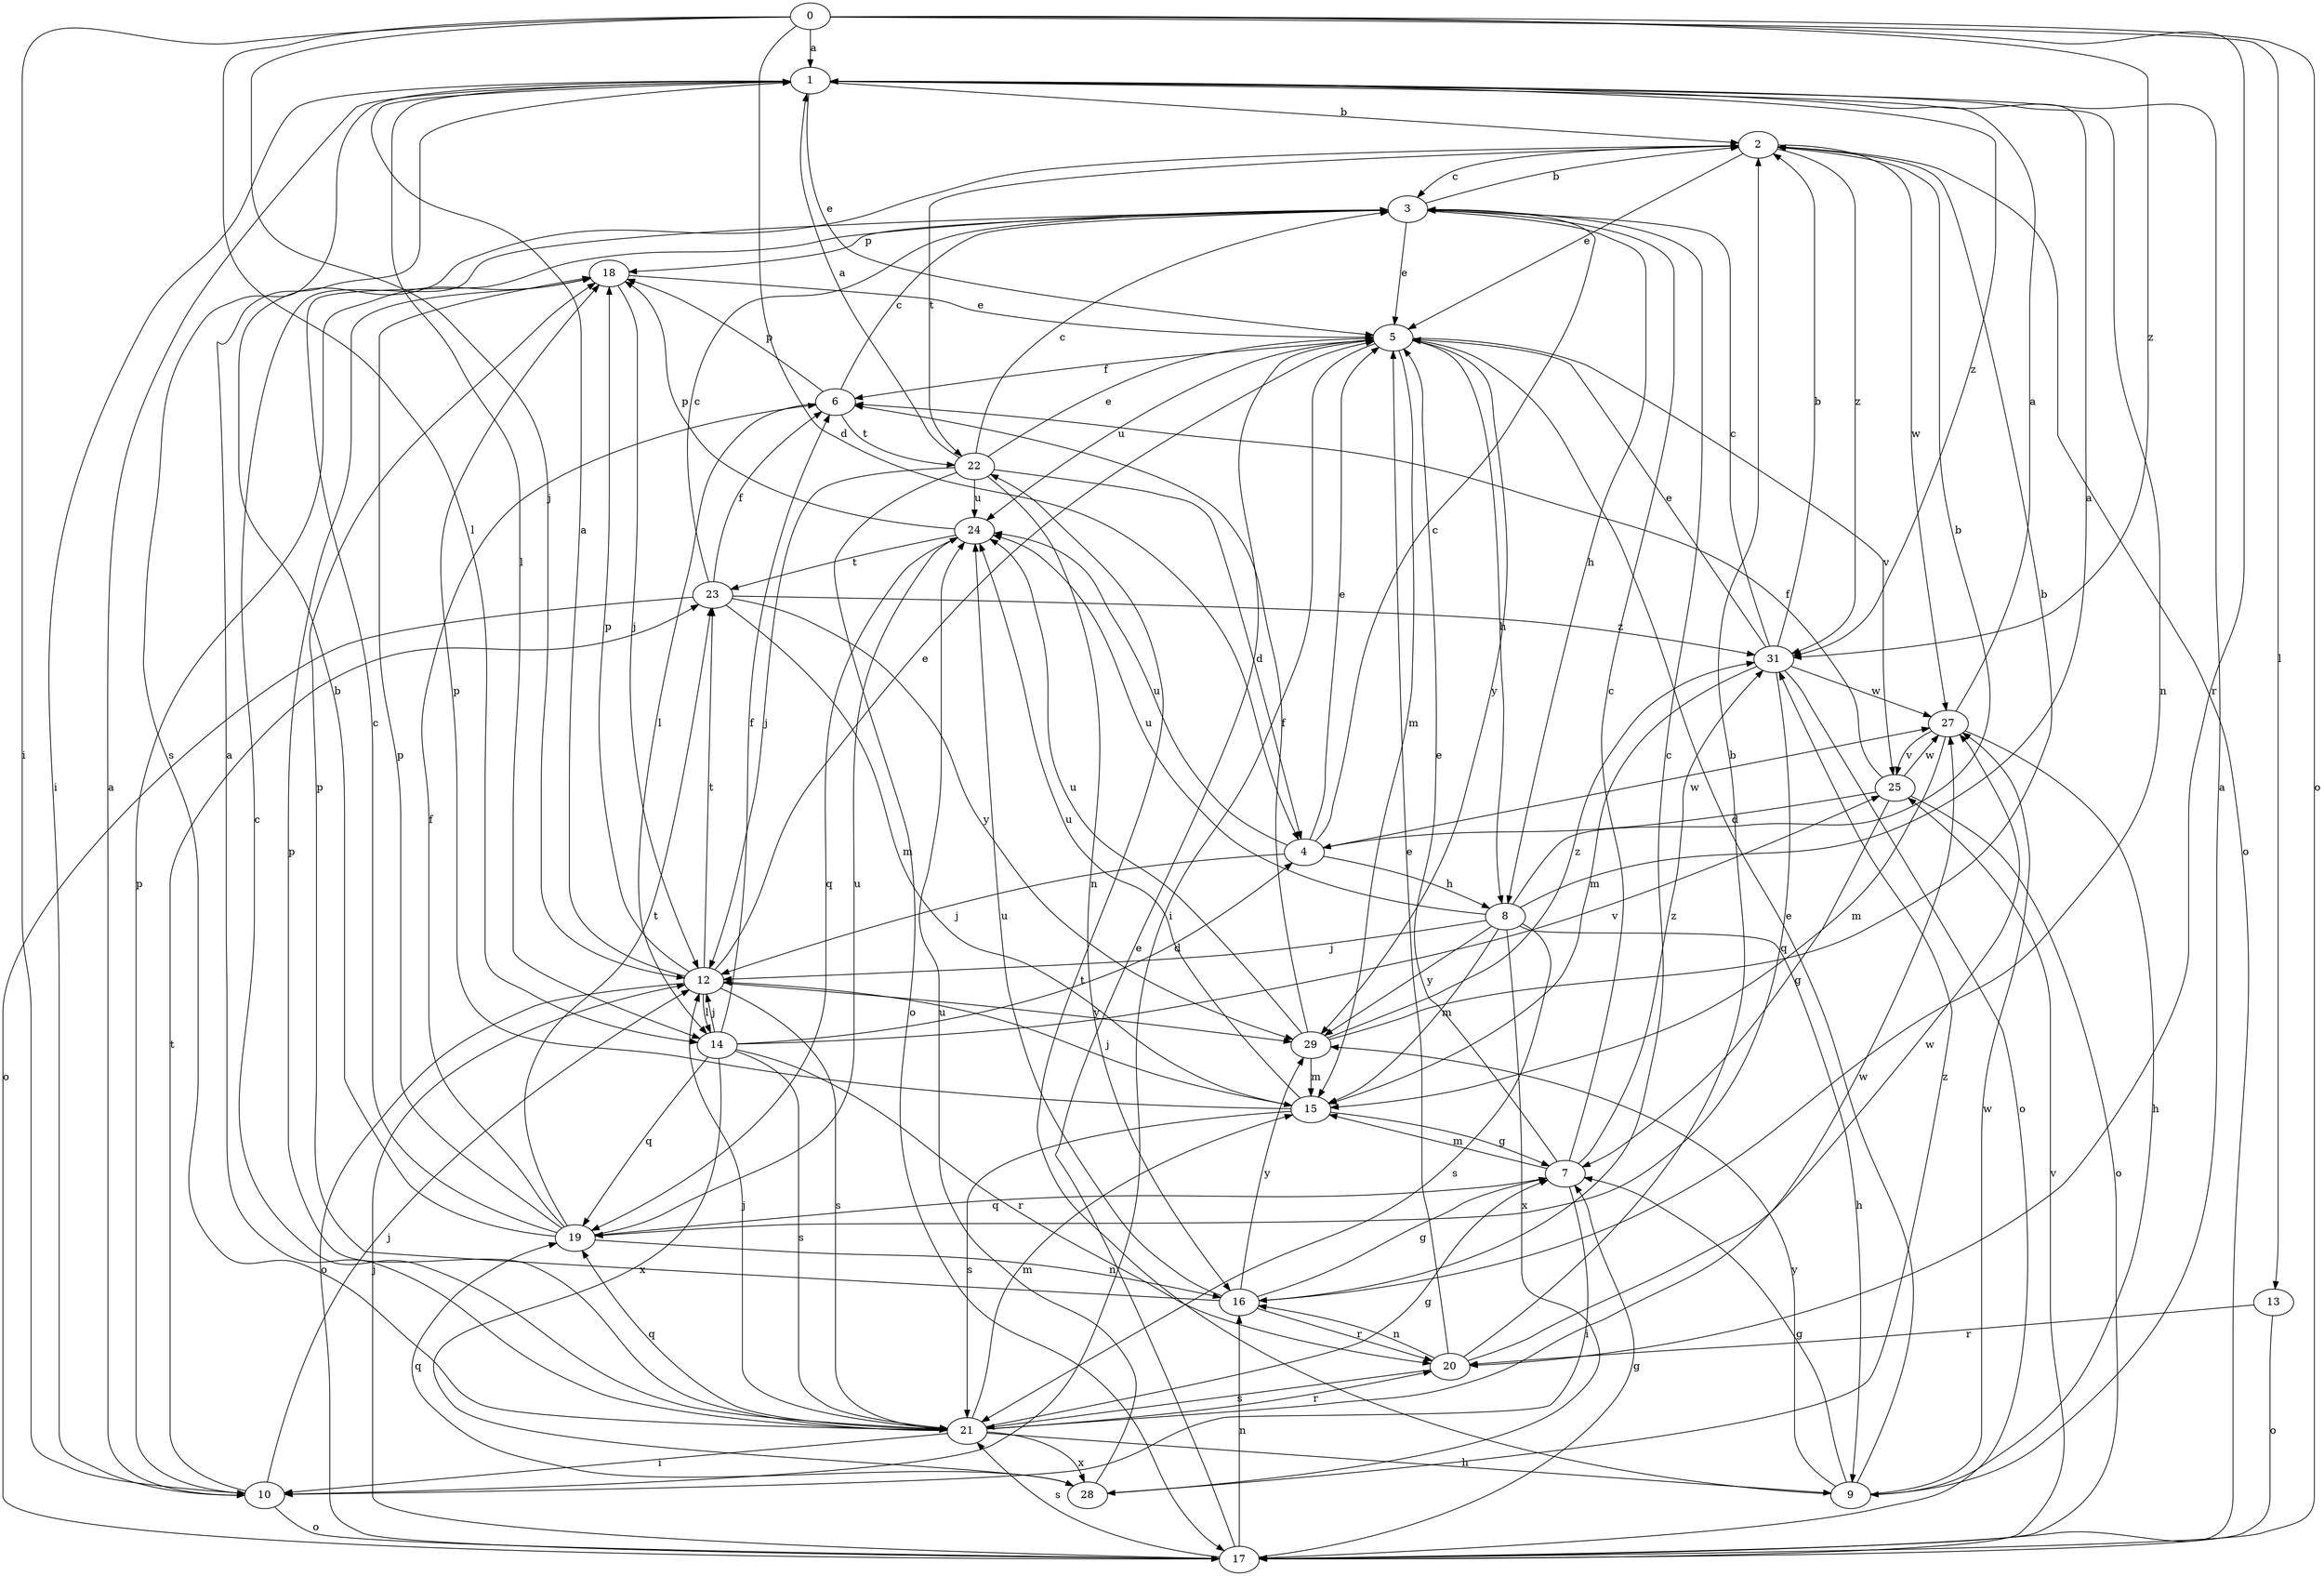 strict digraph  {
0;
1;
2;
3;
4;
5;
6;
7;
8;
9;
10;
12;
13;
14;
15;
16;
17;
18;
19;
20;
21;
22;
23;
24;
25;
27;
28;
29;
31;
0 -> 1  [label=a];
0 -> 4  [label=d];
0 -> 10  [label=i];
0 -> 12  [label=j];
0 -> 13  [label=l];
0 -> 14  [label=l];
0 -> 17  [label=o];
0 -> 20  [label=r];
0 -> 31  [label=z];
1 -> 2  [label=b];
1 -> 5  [label=e];
1 -> 10  [label=i];
1 -> 14  [label=l];
1 -> 16  [label=n];
1 -> 21  [label=s];
1 -> 31  [label=z];
2 -> 3  [label=c];
2 -> 5  [label=e];
2 -> 17  [label=o];
2 -> 22  [label=t];
2 -> 27  [label=w];
2 -> 31  [label=z];
3 -> 2  [label=b];
3 -> 5  [label=e];
3 -> 8  [label=h];
3 -> 18  [label=p];
4 -> 3  [label=c];
4 -> 5  [label=e];
4 -> 8  [label=h];
4 -> 12  [label=j];
4 -> 24  [label=u];
4 -> 27  [label=w];
5 -> 6  [label=f];
5 -> 8  [label=h];
5 -> 10  [label=i];
5 -> 15  [label=m];
5 -> 24  [label=u];
5 -> 25  [label=v];
5 -> 29  [label=y];
6 -> 3  [label=c];
6 -> 14  [label=l];
6 -> 18  [label=p];
6 -> 22  [label=t];
7 -> 3  [label=c];
7 -> 5  [label=e];
7 -> 10  [label=i];
7 -> 15  [label=m];
7 -> 19  [label=q];
7 -> 31  [label=z];
8 -> 1  [label=a];
8 -> 2  [label=b];
8 -> 9  [label=h];
8 -> 12  [label=j];
8 -> 15  [label=m];
8 -> 21  [label=s];
8 -> 24  [label=u];
8 -> 28  [label=x];
8 -> 29  [label=y];
9 -> 1  [label=a];
9 -> 5  [label=e];
9 -> 7  [label=g];
9 -> 22  [label=t];
9 -> 27  [label=w];
9 -> 29  [label=y];
10 -> 1  [label=a];
10 -> 12  [label=j];
10 -> 17  [label=o];
10 -> 18  [label=p];
10 -> 23  [label=t];
12 -> 1  [label=a];
12 -> 5  [label=e];
12 -> 14  [label=l];
12 -> 17  [label=o];
12 -> 18  [label=p];
12 -> 21  [label=s];
12 -> 23  [label=t];
12 -> 29  [label=y];
13 -> 17  [label=o];
13 -> 20  [label=r];
14 -> 4  [label=d];
14 -> 6  [label=f];
14 -> 12  [label=j];
14 -> 19  [label=q];
14 -> 20  [label=r];
14 -> 21  [label=s];
14 -> 25  [label=v];
14 -> 28  [label=x];
15 -> 7  [label=g];
15 -> 12  [label=j];
15 -> 18  [label=p];
15 -> 21  [label=s];
15 -> 24  [label=u];
16 -> 3  [label=c];
16 -> 7  [label=g];
16 -> 18  [label=p];
16 -> 20  [label=r];
16 -> 24  [label=u];
16 -> 29  [label=y];
17 -> 5  [label=e];
17 -> 7  [label=g];
17 -> 12  [label=j];
17 -> 16  [label=n];
17 -> 21  [label=s];
17 -> 25  [label=v];
18 -> 5  [label=e];
18 -> 12  [label=j];
19 -> 2  [label=b];
19 -> 3  [label=c];
19 -> 6  [label=f];
19 -> 16  [label=n];
19 -> 18  [label=p];
19 -> 23  [label=t];
19 -> 24  [label=u];
20 -> 2  [label=b];
20 -> 5  [label=e];
20 -> 16  [label=n];
20 -> 21  [label=s];
20 -> 27  [label=w];
21 -> 1  [label=a];
21 -> 3  [label=c];
21 -> 7  [label=g];
21 -> 9  [label=h];
21 -> 10  [label=i];
21 -> 12  [label=j];
21 -> 15  [label=m];
21 -> 18  [label=p];
21 -> 19  [label=q];
21 -> 20  [label=r];
21 -> 27  [label=w];
21 -> 28  [label=x];
22 -> 1  [label=a];
22 -> 3  [label=c];
22 -> 4  [label=d];
22 -> 5  [label=e];
22 -> 12  [label=j];
22 -> 16  [label=n];
22 -> 17  [label=o];
22 -> 24  [label=u];
23 -> 3  [label=c];
23 -> 6  [label=f];
23 -> 15  [label=m];
23 -> 17  [label=o];
23 -> 29  [label=y];
23 -> 31  [label=z];
24 -> 18  [label=p];
24 -> 19  [label=q];
24 -> 23  [label=t];
25 -> 4  [label=d];
25 -> 6  [label=f];
25 -> 7  [label=g];
25 -> 17  [label=o];
25 -> 27  [label=w];
27 -> 1  [label=a];
27 -> 9  [label=h];
27 -> 15  [label=m];
27 -> 25  [label=v];
28 -> 19  [label=q];
28 -> 24  [label=u];
28 -> 31  [label=z];
29 -> 2  [label=b];
29 -> 6  [label=f];
29 -> 15  [label=m];
29 -> 24  [label=u];
29 -> 31  [label=z];
31 -> 2  [label=b];
31 -> 3  [label=c];
31 -> 5  [label=e];
31 -> 15  [label=m];
31 -> 17  [label=o];
31 -> 19  [label=q];
31 -> 27  [label=w];
}
